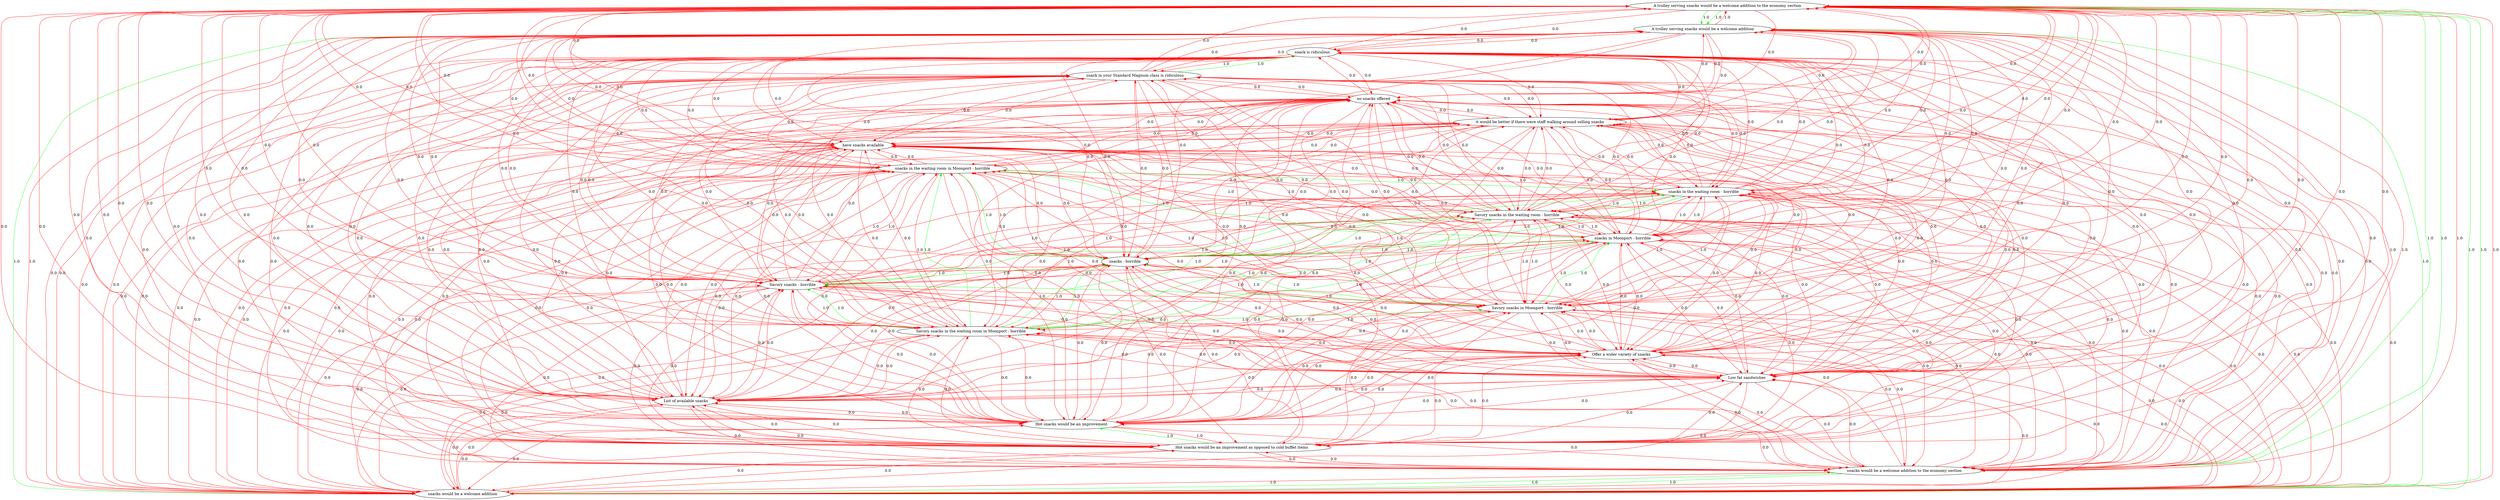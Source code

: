 digraph rawGraph {
"A trolley serving snacks would be a welcome addition to the economy section";"A trolley serving snacks would be a welcome addition";"snacks would be a welcome addition";"snacks would be a welcome addition to the economy section";"Hot snacks would be an improvement as opposed to cold buffet items";"Hot snacks would be an improvement";"List of available snacks";"Low fat sandwiches";"Offer a wider variety of snacks";"Savory snacks in the waiting room in Moonport - horrible";"Savory snacks in Moonport - horrible";"Savory snacks - horrible";"snacks - horrible";"snacks in Moonport - horrible";"Savory snacks in the waiting room - horrible";"snacks in the waiting room - horrible";"snacks in the waiting room in Moonport - horrible";"have snacks available";"it would be better if there were staff walking around selling snacks";"no snacks offered";"snack in your Standard Magnum class is ridiculous";"snack is ridiculous";"A trolley serving snacks would be a welcome addition to the economy section" -> "A trolley serving snacks would be a welcome addition" [label=1.0] [color=green]
"A trolley serving snacks would be a welcome addition" -> "snacks would be a welcome addition" [label=1.0] [color=green]
"A trolley serving snacks would be a welcome addition to the economy section" -> "snacks would be a welcome addition to the economy section" [label=1.0] [color=green]
"snacks would be a welcome addition to the economy section" -> "snacks would be a welcome addition" [label=1.0] [color=green]
"A trolley serving snacks would be a welcome addition to the economy section" -> "snacks would be a welcome addition" [label=1.0] [color=green]
"A trolley serving snacks would be a welcome addition to the economy section" -> "A trolley serving snacks would be a welcome addition" [label=1.0] [color=green]
"A trolley serving snacks would be a welcome addition" -> "snacks would be a welcome addition" [label=1.0] [color=green]
"A trolley serving snacks would be a welcome addition to the economy section" -> "snacks would be a welcome addition to the economy section" [label=1.0] [color=green]
"snacks would be a welcome addition to the economy section" -> "snacks would be a welcome addition" [label=1.0] [color=green]
"A trolley serving snacks would be a welcome addition to the economy section" -> "snacks would be a welcome addition" [label=1.0] [color=green]
"A trolley serving snacks would be a welcome addition" -> "A trolley serving snacks would be a welcome addition to the economy section" [label=1.0] [color=red]
"A trolley serving snacks would be a welcome addition" -> "snacks would be a welcome addition to the economy section" [label=1.0] [color=red]
"snacks would be a welcome addition" -> "A trolley serving snacks would be a welcome addition to the economy section" [label=1.0] [color=red]
"snacks would be a welcome addition" -> "A trolley serving snacks would be a welcome addition" [label=1.0] [color=red]
"snacks would be a welcome addition" -> "snacks would be a welcome addition to the economy section" [label=1.0] [color=red]
"snacks would be a welcome addition to the economy section" -> "A trolley serving snacks would be a welcome addition to the economy section" [label=1.0] [color=red]
"snacks would be a welcome addition to the economy section" -> "A trolley serving snacks would be a welcome addition" [label=1.0] [color=red]
"Hot snacks would be an improvement as opposed to cold buffet items" -> "Hot snacks would be an improvement" [label=1.0] [color=green]
"Hot snacks would be an improvement" -> "Hot snacks would be an improvement as opposed to cold buffet items" [label=1.0] [color=red]
"A trolley serving snacks would be a welcome addition to the economy section" -> "Hot snacks would be an improvement as opposed to cold buffet items" [label=0.0] [color=red]
"A trolley serving snacks would be a welcome addition to the economy section" -> "Hot snacks would be an improvement" [label=0.0] [color=red]
"A trolley serving snacks would be a welcome addition" -> "Hot snacks would be an improvement as opposed to cold buffet items" [label=0.0] [color=red]
"A trolley serving snacks would be a welcome addition" -> "Hot snacks would be an improvement" [label=0.0] [color=red]
"snacks would be a welcome addition" -> "Hot snacks would be an improvement as opposed to cold buffet items" [label=0.0] [color=red]
"snacks would be a welcome addition" -> "Hot snacks would be an improvement" [label=0.0] [color=red]
"snacks would be a welcome addition to the economy section" -> "Hot snacks would be an improvement as opposed to cold buffet items" [label=0.0] [color=red]
"snacks would be a welcome addition to the economy section" -> "Hot snacks would be an improvement" [label=0.0] [color=red]
"Hot snacks would be an improvement as opposed to cold buffet items" -> "A trolley serving snacks would be a welcome addition to the economy section" [label=0.0] [color=red]
"Hot snacks would be an improvement as opposed to cold buffet items" -> "A trolley serving snacks would be a welcome addition" [label=0.0] [color=red]
"Hot snacks would be an improvement as opposed to cold buffet items" -> "snacks would be a welcome addition" [label=0.0] [color=red]
"Hot snacks would be an improvement as opposed to cold buffet items" -> "snacks would be a welcome addition to the economy section" [label=0.0] [color=red]
"Hot snacks would be an improvement" -> "A trolley serving snacks would be a welcome addition to the economy section" [label=0.0] [color=red]
"Hot snacks would be an improvement" -> "A trolley serving snacks would be a welcome addition" [label=0.0] [color=red]
"Hot snacks would be an improvement" -> "snacks would be a welcome addition" [label=0.0] [color=red]
"Hot snacks would be an improvement" -> "snacks would be a welcome addition to the economy section" [label=0.0] [color=red]
"A trolley serving snacks would be a welcome addition to the economy section" -> "List of available snacks" [label=0.0] [color=red]
"A trolley serving snacks would be a welcome addition" -> "List of available snacks" [label=0.0] [color=red]
"snacks would be a welcome addition" -> "List of available snacks" [label=0.0] [color=red]
"snacks would be a welcome addition to the economy section" -> "List of available snacks" [label=0.0] [color=red]
"Hot snacks would be an improvement as opposed to cold buffet items" -> "List of available snacks" [label=0.0] [color=red]
"Hot snacks would be an improvement" -> "List of available snacks" [label=0.0] [color=red]
"List of available snacks" -> "A trolley serving snacks would be a welcome addition to the economy section" [label=0.0] [color=red]
"List of available snacks" -> "A trolley serving snacks would be a welcome addition" [label=0.0] [color=red]
"List of available snacks" -> "snacks would be a welcome addition" [label=0.0] [color=red]
"List of available snacks" -> "snacks would be a welcome addition to the economy section" [label=0.0] [color=red]
"List of available snacks" -> "Hot snacks would be an improvement as opposed to cold buffet items" [label=0.0] [color=red]
"List of available snacks" -> "Hot snacks would be an improvement" [label=0.0] [color=red]
"A trolley serving snacks would be a welcome addition to the economy section" -> "Low fat sandwiches" [label=0.0] [color=red]
"A trolley serving snacks would be a welcome addition" -> "Low fat sandwiches" [label=0.0] [color=red]
"snacks would be a welcome addition" -> "Low fat sandwiches" [label=0.0] [color=red]
"snacks would be a welcome addition to the economy section" -> "Low fat sandwiches" [label=0.0] [color=red]
"Hot snacks would be an improvement as opposed to cold buffet items" -> "Low fat sandwiches" [label=0.0] [color=red]
"Hot snacks would be an improvement" -> "Low fat sandwiches" [label=0.0] [color=red]
"List of available snacks" -> "Low fat sandwiches" [label=0.0] [color=red]
"Low fat sandwiches" -> "A trolley serving snacks would be a welcome addition to the economy section" [label=0.0] [color=red]
"Low fat sandwiches" -> "A trolley serving snacks would be a welcome addition" [label=0.0] [color=red]
"Low fat sandwiches" -> "snacks would be a welcome addition" [label=0.0] [color=red]
"Low fat sandwiches" -> "snacks would be a welcome addition to the economy section" [label=0.0] [color=red]
"Low fat sandwiches" -> "Hot snacks would be an improvement as opposed to cold buffet items" [label=0.0] [color=red]
"Low fat sandwiches" -> "Hot snacks would be an improvement" [label=0.0] [color=red]
"Low fat sandwiches" -> "List of available snacks" [label=0.0] [color=red]
"A trolley serving snacks would be a welcome addition to the economy section" -> "Offer a wider variety of snacks" [label=0.0] [color=red]
"A trolley serving snacks would be a welcome addition" -> "Offer a wider variety of snacks" [label=0.0] [color=red]
"snacks would be a welcome addition" -> "Offer a wider variety of snacks" [label=0.0] [color=red]
"snacks would be a welcome addition to the economy section" -> "Offer a wider variety of snacks" [label=0.0] [color=red]
"Hot snacks would be an improvement as opposed to cold buffet items" -> "Offer a wider variety of snacks" [label=0.0] [color=red]
"Hot snacks would be an improvement" -> "Offer a wider variety of snacks" [label=0.0] [color=red]
"List of available snacks" -> "Offer a wider variety of snacks" [label=0.0] [color=red]
"Low fat sandwiches" -> "Offer a wider variety of snacks" [label=0.0] [color=red]
"Offer a wider variety of snacks" -> "A trolley serving snacks would be a welcome addition to the economy section" [label=0.0] [color=red]
"Offer a wider variety of snacks" -> "A trolley serving snacks would be a welcome addition" [label=0.0] [color=red]
"Offer a wider variety of snacks" -> "snacks would be a welcome addition" [label=0.0] [color=red]
"Offer a wider variety of snacks" -> "snacks would be a welcome addition to the economy section" [label=0.0] [color=red]
"Offer a wider variety of snacks" -> "Hot snacks would be an improvement as opposed to cold buffet items" [label=0.0] [color=red]
"Offer a wider variety of snacks" -> "Hot snacks would be an improvement" [label=0.0] [color=red]
"Offer a wider variety of snacks" -> "List of available snacks" [label=0.0] [color=red]
"Offer a wider variety of snacks" -> "Low fat sandwiches" [label=0.0] [color=red]
"Savory snacks in the waiting room in Moonport - horrible" -> "Savory snacks in Moonport - horrible" [label=1.0] [color=green]
"Savory snacks in Moonport - horrible" -> "Savory snacks - horrible" [label=1.0] [color=green]
"Savory snacks - horrible" -> "snacks - horrible" [label=1.0] [color=green]
"Savory snacks in Moonport - horrible" -> "snacks in Moonport - horrible" [label=1.0] [color=green]
"snacks in Moonport - horrible" -> "snacks - horrible" [label=1.0] [color=green]
"Savory snacks in the waiting room in Moonport - horrible" -> "Savory snacks in the waiting room - horrible" [label=1.0] [color=green]
"Savory snacks in the waiting room - horrible" -> "Savory snacks - horrible" [label=1.0] [color=green]
"Savory snacks in the waiting room - horrible" -> "snacks in the waiting room - horrible" [label=1.0] [color=green]
"snacks in the waiting room - horrible" -> "snacks - horrible" [label=1.0] [color=green]
"Savory snacks in the waiting room in Moonport - horrible" -> "snacks in the waiting room in Moonport - horrible" [label=1.0] [color=green]
"snacks in the waiting room in Moonport - horrible" -> "snacks in Moonport - horrible" [label=1.0] [color=green]
"snacks in the waiting room in Moonport - horrible" -> "snacks in the waiting room - horrible" [label=1.0] [color=green]
"Savory snacks in the waiting room in Moonport - horrible" -> "snacks in Moonport - horrible" [label=1.0] [color=green]
"Savory snacks in the waiting room in Moonport - horrible" -> "snacks in the waiting room - horrible" [label=1.0] [color=green]
"Savory snacks in the waiting room in Moonport - horrible" -> "Savory snacks - horrible" [label=1.0] [color=green]
"Savory snacks in Moonport - horrible" -> "snacks - horrible" [label=1.0] [color=green]
"Savory snacks in the waiting room - horrible" -> "snacks - horrible" [label=1.0] [color=green]
"snacks in the waiting room in Moonport - horrible" -> "snacks - horrible" [label=1.0] [color=green]
"Savory snacks in the waiting room in Moonport - horrible" -> "snacks - horrible" [label=1.0] [color=green]
"Savory snacks in Moonport - horrible" -> "Savory snacks in the waiting room in Moonport - horrible" [label=1.0] [color=red]
"Savory snacks in Moonport - horrible" -> "Savory snacks in the waiting room - horrible" [label=1.0] [color=red]
"Savory snacks in Moonport - horrible" -> "snacks in the waiting room - horrible" [label=1.0] [color=red]
"Savory snacks in Moonport - horrible" -> "snacks in the waiting room in Moonport - horrible" [label=1.0] [color=red]
"Savory snacks - horrible" -> "Savory snacks in the waiting room in Moonport - horrible" [label=1.0] [color=red]
"Savory snacks - horrible" -> "Savory snacks in Moonport - horrible" [label=1.0] [color=red]
"Savory snacks - horrible" -> "snacks in Moonport - horrible" [label=1.0] [color=red]
"Savory snacks - horrible" -> "Savory snacks in the waiting room - horrible" [label=1.0] [color=red]
"Savory snacks - horrible" -> "snacks in the waiting room - horrible" [label=1.0] [color=red]
"Savory snacks - horrible" -> "snacks in the waiting room in Moonport - horrible" [label=1.0] [color=red]
"snacks - horrible" -> "Savory snacks in the waiting room in Moonport - horrible" [label=1.0] [color=red]
"snacks - horrible" -> "Savory snacks in Moonport - horrible" [label=1.0] [color=red]
"snacks - horrible" -> "Savory snacks - horrible" [label=1.0] [color=red]
"snacks - horrible" -> "snacks in Moonport - horrible" [label=1.0] [color=red]
"snacks - horrible" -> "Savory snacks in the waiting room - horrible" [label=1.0] [color=red]
"snacks - horrible" -> "snacks in the waiting room - horrible" [label=1.0] [color=red]
"snacks - horrible" -> "snacks in the waiting room in Moonport - horrible" [label=1.0] [color=red]
"snacks in Moonport - horrible" -> "Savory snacks in the waiting room in Moonport - horrible" [label=1.0] [color=red]
"snacks in Moonport - horrible" -> "Savory snacks in Moonport - horrible" [label=1.0] [color=red]
"snacks in Moonport - horrible" -> "Savory snacks - horrible" [label=1.0] [color=red]
"snacks in Moonport - horrible" -> "Savory snacks in the waiting room - horrible" [label=1.0] [color=red]
"snacks in Moonport - horrible" -> "snacks in the waiting room - horrible" [label=1.0] [color=red]
"snacks in Moonport - horrible" -> "snacks in the waiting room in Moonport - horrible" [label=1.0] [color=red]
"Savory snacks in the waiting room - horrible" -> "Savory snacks in the waiting room in Moonport - horrible" [label=1.0] [color=red]
"Savory snacks in the waiting room - horrible" -> "Savory snacks in Moonport - horrible" [label=1.0] [color=red]
"Savory snacks in the waiting room - horrible" -> "snacks in Moonport - horrible" [label=1.0] [color=red]
"Savory snacks in the waiting room - horrible" -> "snacks in the waiting room in Moonport - horrible" [label=1.0] [color=red]
"snacks in the waiting room - horrible" -> "Savory snacks in the waiting room in Moonport - horrible" [label=1.0] [color=red]
"snacks in the waiting room - horrible" -> "Savory snacks in Moonport - horrible" [label=1.0] [color=red]
"snacks in the waiting room - horrible" -> "Savory snacks - horrible" [label=1.0] [color=red]
"snacks in the waiting room - horrible" -> "snacks in Moonport - horrible" [label=1.0] [color=red]
"snacks in the waiting room - horrible" -> "Savory snacks in the waiting room - horrible" [label=1.0] [color=red]
"snacks in the waiting room - horrible" -> "snacks in the waiting room in Moonport - horrible" [label=1.0] [color=red]
"snacks in the waiting room in Moonport - horrible" -> "Savory snacks in the waiting room in Moonport - horrible" [label=1.0] [color=red]
"snacks in the waiting room in Moonport - horrible" -> "Savory snacks in Moonport - horrible" [label=1.0] [color=red]
"snacks in the waiting room in Moonport - horrible" -> "Savory snacks - horrible" [label=1.0] [color=red]
"snacks in the waiting room in Moonport - horrible" -> "Savory snacks in the waiting room - horrible" [label=1.0] [color=red]
"A trolley serving snacks would be a welcome addition to the economy section" -> "Savory snacks in the waiting room in Moonport - horrible" [label=0.0] [color=red]
"A trolley serving snacks would be a welcome addition to the economy section" -> "Savory snacks in Moonport - horrible" [label=0.0] [color=red]
"A trolley serving snacks would be a welcome addition to the economy section" -> "Savory snacks - horrible" [label=0.0] [color=red]
"A trolley serving snacks would be a welcome addition to the economy section" -> "snacks - horrible" [label=0.0] [color=red]
"A trolley serving snacks would be a welcome addition to the economy section" -> "snacks in Moonport - horrible" [label=0.0] [color=red]
"A trolley serving snacks would be a welcome addition to the economy section" -> "Savory snacks in the waiting room - horrible" [label=0.0] [color=red]
"A trolley serving snacks would be a welcome addition to the economy section" -> "snacks in the waiting room - horrible" [label=0.0] [color=red]
"A trolley serving snacks would be a welcome addition to the economy section" -> "snacks in the waiting room in Moonport - horrible" [label=0.0] [color=red]
"A trolley serving snacks would be a welcome addition" -> "Savory snacks in the waiting room in Moonport - horrible" [label=0.0] [color=red]
"A trolley serving snacks would be a welcome addition" -> "Savory snacks in Moonport - horrible" [label=0.0] [color=red]
"A trolley serving snacks would be a welcome addition" -> "Savory snacks - horrible" [label=0.0] [color=red]
"A trolley serving snacks would be a welcome addition" -> "snacks - horrible" [label=0.0] [color=red]
"A trolley serving snacks would be a welcome addition" -> "snacks in Moonport - horrible" [label=0.0] [color=red]
"A trolley serving snacks would be a welcome addition" -> "Savory snacks in the waiting room - horrible" [label=0.0] [color=red]
"A trolley serving snacks would be a welcome addition" -> "snacks in the waiting room - horrible" [label=0.0] [color=red]
"A trolley serving snacks would be a welcome addition" -> "snacks in the waiting room in Moonport - horrible" [label=0.0] [color=red]
"snacks would be a welcome addition" -> "Savory snacks in the waiting room in Moonport - horrible" [label=0.0] [color=red]
"snacks would be a welcome addition" -> "Savory snacks in Moonport - horrible" [label=0.0] [color=red]
"snacks would be a welcome addition" -> "Savory snacks - horrible" [label=0.0] [color=red]
"snacks would be a welcome addition" -> "snacks - horrible" [label=0.0] [color=red]
"snacks would be a welcome addition" -> "snacks in Moonport - horrible" [label=0.0] [color=red]
"snacks would be a welcome addition" -> "Savory snacks in the waiting room - horrible" [label=0.0] [color=red]
"snacks would be a welcome addition" -> "snacks in the waiting room - horrible" [label=0.0] [color=red]
"snacks would be a welcome addition" -> "snacks in the waiting room in Moonport - horrible" [label=0.0] [color=red]
"snacks would be a welcome addition to the economy section" -> "Savory snacks in the waiting room in Moonport - horrible" [label=0.0] [color=red]
"snacks would be a welcome addition to the economy section" -> "Savory snacks in Moonport - horrible" [label=0.0] [color=red]
"snacks would be a welcome addition to the economy section" -> "Savory snacks - horrible" [label=0.0] [color=red]
"snacks would be a welcome addition to the economy section" -> "snacks - horrible" [label=0.0] [color=red]
"snacks would be a welcome addition to the economy section" -> "snacks in Moonport - horrible" [label=0.0] [color=red]
"snacks would be a welcome addition to the economy section" -> "Savory snacks in the waiting room - horrible" [label=0.0] [color=red]
"snacks would be a welcome addition to the economy section" -> "snacks in the waiting room - horrible" [label=0.0] [color=red]
"snacks would be a welcome addition to the economy section" -> "snacks in the waiting room in Moonport - horrible" [label=0.0] [color=red]
"Hot snacks would be an improvement as opposed to cold buffet items" -> "Savory snacks in the waiting room in Moonport - horrible" [label=0.0] [color=red]
"Hot snacks would be an improvement as opposed to cold buffet items" -> "Savory snacks in Moonport - horrible" [label=0.0] [color=red]
"Hot snacks would be an improvement as opposed to cold buffet items" -> "Savory snacks - horrible" [label=0.0] [color=red]
"Hot snacks would be an improvement as opposed to cold buffet items" -> "snacks - horrible" [label=0.0] [color=red]
"Hot snacks would be an improvement as opposed to cold buffet items" -> "snacks in Moonport - horrible" [label=0.0] [color=red]
"Hot snacks would be an improvement as opposed to cold buffet items" -> "Savory snacks in the waiting room - horrible" [label=0.0] [color=red]
"Hot snacks would be an improvement as opposed to cold buffet items" -> "snacks in the waiting room - horrible" [label=0.0] [color=red]
"Hot snacks would be an improvement as opposed to cold buffet items" -> "snacks in the waiting room in Moonport - horrible" [label=0.0] [color=red]
"Hot snacks would be an improvement" -> "Savory snacks in the waiting room in Moonport - horrible" [label=0.0] [color=red]
"Hot snacks would be an improvement" -> "Savory snacks in Moonport - horrible" [label=0.0] [color=red]
"Hot snacks would be an improvement" -> "Savory snacks - horrible" [label=0.0] [color=red]
"Hot snacks would be an improvement" -> "snacks - horrible" [label=0.0] [color=red]
"Hot snacks would be an improvement" -> "snacks in Moonport - horrible" [label=0.0] [color=red]
"Hot snacks would be an improvement" -> "Savory snacks in the waiting room - horrible" [label=0.0] [color=red]
"Hot snacks would be an improvement" -> "snacks in the waiting room - horrible" [label=0.0] [color=red]
"Hot snacks would be an improvement" -> "snacks in the waiting room in Moonport - horrible" [label=0.0] [color=red]
"List of available snacks" -> "Savory snacks in the waiting room in Moonport - horrible" [label=0.0] [color=red]
"List of available snacks" -> "Savory snacks in Moonport - horrible" [label=0.0] [color=red]
"List of available snacks" -> "Savory snacks - horrible" [label=0.0] [color=red]
"List of available snacks" -> "snacks - horrible" [label=0.0] [color=red]
"List of available snacks" -> "snacks in Moonport - horrible" [label=0.0] [color=red]
"List of available snacks" -> "Savory snacks in the waiting room - horrible" [label=0.0] [color=red]
"List of available snacks" -> "snacks in the waiting room - horrible" [label=0.0] [color=red]
"List of available snacks" -> "snacks in the waiting room in Moonport - horrible" [label=0.0] [color=red]
"Low fat sandwiches" -> "Savory snacks in the waiting room in Moonport - horrible" [label=0.0] [color=red]
"Low fat sandwiches" -> "Savory snacks in Moonport - horrible" [label=0.0] [color=red]
"Low fat sandwiches" -> "Savory snacks - horrible" [label=0.0] [color=red]
"Low fat sandwiches" -> "snacks - horrible" [label=0.0] [color=red]
"Low fat sandwiches" -> "snacks in Moonport - horrible" [label=0.0] [color=red]
"Low fat sandwiches" -> "Savory snacks in the waiting room - horrible" [label=0.0] [color=red]
"Low fat sandwiches" -> "snacks in the waiting room - horrible" [label=0.0] [color=red]
"Low fat sandwiches" -> "snacks in the waiting room in Moonport - horrible" [label=0.0] [color=red]
"Offer a wider variety of snacks" -> "Savory snacks in the waiting room in Moonport - horrible" [label=0.0] [color=red]
"Offer a wider variety of snacks" -> "Savory snacks in Moonport - horrible" [label=0.0] [color=red]
"Offer a wider variety of snacks" -> "Savory snacks - horrible" [label=0.0] [color=red]
"Offer a wider variety of snacks" -> "snacks - horrible" [label=0.0] [color=red]
"Offer a wider variety of snacks" -> "snacks in Moonport - horrible" [label=0.0] [color=red]
"Offer a wider variety of snacks" -> "Savory snacks in the waiting room - horrible" [label=0.0] [color=red]
"Offer a wider variety of snacks" -> "snacks in the waiting room - horrible" [label=0.0] [color=red]
"Offer a wider variety of snacks" -> "snacks in the waiting room in Moonport - horrible" [label=0.0] [color=red]
"Savory snacks in the waiting room in Moonport - horrible" -> "A trolley serving snacks would be a welcome addition to the economy section" [label=0.0] [color=red]
"Savory snacks in the waiting room in Moonport - horrible" -> "A trolley serving snacks would be a welcome addition" [label=0.0] [color=red]
"Savory snacks in the waiting room in Moonport - horrible" -> "snacks would be a welcome addition" [label=0.0] [color=red]
"Savory snacks in the waiting room in Moonport - horrible" -> "snacks would be a welcome addition to the economy section" [label=0.0] [color=red]
"Savory snacks in the waiting room in Moonport - horrible" -> "Hot snacks would be an improvement as opposed to cold buffet items" [label=0.0] [color=red]
"Savory snacks in the waiting room in Moonport - horrible" -> "Hot snacks would be an improvement" [label=0.0] [color=red]
"Savory snacks in the waiting room in Moonport - horrible" -> "List of available snacks" [label=0.0] [color=red]
"Savory snacks in the waiting room in Moonport - horrible" -> "Low fat sandwiches" [label=0.0] [color=red]
"Savory snacks in the waiting room in Moonport - horrible" -> "Offer a wider variety of snacks" [label=0.0] [color=red]
"Savory snacks in Moonport - horrible" -> "A trolley serving snacks would be a welcome addition to the economy section" [label=0.0] [color=red]
"Savory snacks in Moonport - horrible" -> "A trolley serving snacks would be a welcome addition" [label=0.0] [color=red]
"Savory snacks in Moonport - horrible" -> "snacks would be a welcome addition" [label=0.0] [color=red]
"Savory snacks in Moonport - horrible" -> "snacks would be a welcome addition to the economy section" [label=0.0] [color=red]
"Savory snacks in Moonport - horrible" -> "Hot snacks would be an improvement as opposed to cold buffet items" [label=0.0] [color=red]
"Savory snacks in Moonport - horrible" -> "Hot snacks would be an improvement" [label=0.0] [color=red]
"Savory snacks in Moonport - horrible" -> "List of available snacks" [label=0.0] [color=red]
"Savory snacks in Moonport - horrible" -> "Low fat sandwiches" [label=0.0] [color=red]
"Savory snacks in Moonport - horrible" -> "Offer a wider variety of snacks" [label=0.0] [color=red]
"Savory snacks - horrible" -> "A trolley serving snacks would be a welcome addition to the economy section" [label=0.0] [color=red]
"Savory snacks - horrible" -> "A trolley serving snacks would be a welcome addition" [label=0.0] [color=red]
"Savory snacks - horrible" -> "snacks would be a welcome addition" [label=0.0] [color=red]
"Savory snacks - horrible" -> "snacks would be a welcome addition to the economy section" [label=0.0] [color=red]
"Savory snacks - horrible" -> "Hot snacks would be an improvement as opposed to cold buffet items" [label=0.0] [color=red]
"Savory snacks - horrible" -> "Hot snacks would be an improvement" [label=0.0] [color=red]
"Savory snacks - horrible" -> "List of available snacks" [label=0.0] [color=red]
"Savory snacks - horrible" -> "Low fat sandwiches" [label=0.0] [color=red]
"Savory snacks - horrible" -> "Offer a wider variety of snacks" [label=0.0] [color=red]
"snacks - horrible" -> "A trolley serving snacks would be a welcome addition to the economy section" [label=0.0] [color=red]
"snacks - horrible" -> "A trolley serving snacks would be a welcome addition" [label=0.0] [color=red]
"snacks - horrible" -> "snacks would be a welcome addition" [label=0.0] [color=red]
"snacks - horrible" -> "snacks would be a welcome addition to the economy section" [label=0.0] [color=red]
"snacks - horrible" -> "Hot snacks would be an improvement as opposed to cold buffet items" [label=0.0] [color=red]
"snacks - horrible" -> "Hot snacks would be an improvement" [label=0.0] [color=red]
"snacks - horrible" -> "List of available snacks" [label=0.0] [color=red]
"snacks - horrible" -> "Low fat sandwiches" [label=0.0] [color=red]
"snacks - horrible" -> "Offer a wider variety of snacks" [label=0.0] [color=red]
"snacks in Moonport - horrible" -> "A trolley serving snacks would be a welcome addition to the economy section" [label=0.0] [color=red]
"snacks in Moonport - horrible" -> "A trolley serving snacks would be a welcome addition" [label=0.0] [color=red]
"snacks in Moonport - horrible" -> "snacks would be a welcome addition" [label=0.0] [color=red]
"snacks in Moonport - horrible" -> "snacks would be a welcome addition to the economy section" [label=0.0] [color=red]
"snacks in Moonport - horrible" -> "Hot snacks would be an improvement as opposed to cold buffet items" [label=0.0] [color=red]
"snacks in Moonport - horrible" -> "Hot snacks would be an improvement" [label=0.0] [color=red]
"snacks in Moonport - horrible" -> "List of available snacks" [label=0.0] [color=red]
"snacks in Moonport - horrible" -> "Low fat sandwiches" [label=0.0] [color=red]
"snacks in Moonport - horrible" -> "Offer a wider variety of snacks" [label=0.0] [color=red]
"Savory snacks in the waiting room - horrible" -> "A trolley serving snacks would be a welcome addition to the economy section" [label=0.0] [color=red]
"Savory snacks in the waiting room - horrible" -> "A trolley serving snacks would be a welcome addition" [label=0.0] [color=red]
"Savory snacks in the waiting room - horrible" -> "snacks would be a welcome addition" [label=0.0] [color=red]
"Savory snacks in the waiting room - horrible" -> "snacks would be a welcome addition to the economy section" [label=0.0] [color=red]
"Savory snacks in the waiting room - horrible" -> "Hot snacks would be an improvement as opposed to cold buffet items" [label=0.0] [color=red]
"Savory snacks in the waiting room - horrible" -> "Hot snacks would be an improvement" [label=0.0] [color=red]
"Savory snacks in the waiting room - horrible" -> "List of available snacks" [label=0.0] [color=red]
"Savory snacks in the waiting room - horrible" -> "Low fat sandwiches" [label=0.0] [color=red]
"Savory snacks in the waiting room - horrible" -> "Offer a wider variety of snacks" [label=0.0] [color=red]
"snacks in the waiting room - horrible" -> "A trolley serving snacks would be a welcome addition to the economy section" [label=0.0] [color=red]
"snacks in the waiting room - horrible" -> "A trolley serving snacks would be a welcome addition" [label=0.0] [color=red]
"snacks in the waiting room - horrible" -> "snacks would be a welcome addition" [label=0.0] [color=red]
"snacks in the waiting room - horrible" -> "snacks would be a welcome addition to the economy section" [label=0.0] [color=red]
"snacks in the waiting room - horrible" -> "Hot snacks would be an improvement as opposed to cold buffet items" [label=0.0] [color=red]
"snacks in the waiting room - horrible" -> "Hot snacks would be an improvement" [label=0.0] [color=red]
"snacks in the waiting room - horrible" -> "List of available snacks" [label=0.0] [color=red]
"snacks in the waiting room - horrible" -> "Low fat sandwiches" [label=0.0] [color=red]
"snacks in the waiting room - horrible" -> "Offer a wider variety of snacks" [label=0.0] [color=red]
"snacks in the waiting room in Moonport - horrible" -> "A trolley serving snacks would be a welcome addition to the economy section" [label=0.0] [color=red]
"snacks in the waiting room in Moonport - horrible" -> "A trolley serving snacks would be a welcome addition" [label=0.0] [color=red]
"snacks in the waiting room in Moonport - horrible" -> "snacks would be a welcome addition" [label=0.0] [color=red]
"snacks in the waiting room in Moonport - horrible" -> "snacks would be a welcome addition to the economy section" [label=0.0] [color=red]
"snacks in the waiting room in Moonport - horrible" -> "Hot snacks would be an improvement as opposed to cold buffet items" [label=0.0] [color=red]
"snacks in the waiting room in Moonport - horrible" -> "Hot snacks would be an improvement" [label=0.0] [color=red]
"snacks in the waiting room in Moonport - horrible" -> "List of available snacks" [label=0.0] [color=red]
"snacks in the waiting room in Moonport - horrible" -> "Low fat sandwiches" [label=0.0] [color=red]
"snacks in the waiting room in Moonport - horrible" -> "Offer a wider variety of snacks" [label=0.0] [color=red]
"A trolley serving snacks would be a welcome addition to the economy section" -> "have snacks available" [label=0.0] [color=red]
"A trolley serving snacks would be a welcome addition" -> "have snacks available" [label=0.0] [color=red]
"snacks would be a welcome addition" -> "have snacks available" [label=0.0] [color=red]
"snacks would be a welcome addition to the economy section" -> "have snacks available" [label=0.0] [color=red]
"Hot snacks would be an improvement as opposed to cold buffet items" -> "have snacks available" [label=0.0] [color=red]
"Hot snacks would be an improvement" -> "have snacks available" [label=0.0] [color=red]
"List of available snacks" -> "have snacks available" [label=0.0] [color=red]
"Low fat sandwiches" -> "have snacks available" [label=0.0] [color=red]
"Offer a wider variety of snacks" -> "have snacks available" [label=0.0] [color=red]
"Savory snacks in the waiting room in Moonport - horrible" -> "have snacks available" [label=0.0] [color=red]
"Savory snacks in Moonport - horrible" -> "have snacks available" [label=0.0] [color=red]
"Savory snacks - horrible" -> "have snacks available" [label=0.0] [color=red]
"snacks - horrible" -> "have snacks available" [label=0.0] [color=red]
"snacks in Moonport - horrible" -> "have snacks available" [label=0.0] [color=red]
"Savory snacks in the waiting room - horrible" -> "have snacks available" [label=0.0] [color=red]
"snacks in the waiting room - horrible" -> "have snacks available" [label=0.0] [color=red]
"snacks in the waiting room in Moonport - horrible" -> "have snacks available" [label=0.0] [color=red]
"have snacks available" -> "A trolley serving snacks would be a welcome addition to the economy section" [label=0.0] [color=red]
"have snacks available" -> "A trolley serving snacks would be a welcome addition" [label=0.0] [color=red]
"have snacks available" -> "snacks would be a welcome addition" [label=0.0] [color=red]
"have snacks available" -> "snacks would be a welcome addition to the economy section" [label=0.0] [color=red]
"have snacks available" -> "Hot snacks would be an improvement as opposed to cold buffet items" [label=0.0] [color=red]
"have snacks available" -> "Hot snacks would be an improvement" [label=0.0] [color=red]
"have snacks available" -> "List of available snacks" [label=0.0] [color=red]
"have snacks available" -> "Low fat sandwiches" [label=0.0] [color=red]
"have snacks available" -> "Offer a wider variety of snacks" [label=0.0] [color=red]
"have snacks available" -> "Savory snacks in the waiting room in Moonport - horrible" [label=0.0] [color=red]
"have snacks available" -> "Savory snacks in Moonport - horrible" [label=0.0] [color=red]
"have snacks available" -> "Savory snacks - horrible" [label=0.0] [color=red]
"have snacks available" -> "snacks - horrible" [label=0.0] [color=red]
"have snacks available" -> "snacks in Moonport - horrible" [label=0.0] [color=red]
"have snacks available" -> "Savory snacks in the waiting room - horrible" [label=0.0] [color=red]
"have snacks available" -> "snacks in the waiting room - horrible" [label=0.0] [color=red]
"have snacks available" -> "snacks in the waiting room in Moonport - horrible" [label=0.0] [color=red]
"A trolley serving snacks would be a welcome addition to the economy section" -> "it would be better if there were staff walking around selling snacks" [label=0.0] [color=red]
"A trolley serving snacks would be a welcome addition" -> "it would be better if there were staff walking around selling snacks" [label=0.0] [color=red]
"snacks would be a welcome addition" -> "it would be better if there were staff walking around selling snacks" [label=0.0] [color=red]
"snacks would be a welcome addition to the economy section" -> "it would be better if there were staff walking around selling snacks" [label=0.0] [color=red]
"Hot snacks would be an improvement as opposed to cold buffet items" -> "it would be better if there were staff walking around selling snacks" [label=0.0] [color=red]
"Hot snacks would be an improvement" -> "it would be better if there were staff walking around selling snacks" [label=0.0] [color=red]
"List of available snacks" -> "it would be better if there were staff walking around selling snacks" [label=0.0] [color=red]
"Low fat sandwiches" -> "it would be better if there were staff walking around selling snacks" [label=0.0] [color=red]
"Offer a wider variety of snacks" -> "it would be better if there were staff walking around selling snacks" [label=0.0] [color=red]
"Savory snacks in the waiting room in Moonport - horrible" -> "it would be better if there were staff walking around selling snacks" [label=0.0] [color=red]
"Savory snacks in Moonport - horrible" -> "it would be better if there were staff walking around selling snacks" [label=0.0] [color=red]
"Savory snacks - horrible" -> "it would be better if there were staff walking around selling snacks" [label=0.0] [color=red]
"snacks - horrible" -> "it would be better if there were staff walking around selling snacks" [label=0.0] [color=red]
"snacks in Moonport - horrible" -> "it would be better if there were staff walking around selling snacks" [label=0.0] [color=red]
"Savory snacks in the waiting room - horrible" -> "it would be better if there were staff walking around selling snacks" [label=0.0] [color=red]
"snacks in the waiting room - horrible" -> "it would be better if there were staff walking around selling snacks" [label=0.0] [color=red]
"snacks in the waiting room in Moonport - horrible" -> "it would be better if there were staff walking around selling snacks" [label=0.0] [color=red]
"have snacks available" -> "it would be better if there were staff walking around selling snacks" [label=0.0] [color=red]
"it would be better if there were staff walking around selling snacks" -> "A trolley serving snacks would be a welcome addition to the economy section" [label=0.0] [color=red]
"it would be better if there were staff walking around selling snacks" -> "A trolley serving snacks would be a welcome addition" [label=0.0] [color=red]
"it would be better if there were staff walking around selling snacks" -> "snacks would be a welcome addition" [label=0.0] [color=red]
"it would be better if there were staff walking around selling snacks" -> "snacks would be a welcome addition to the economy section" [label=0.0] [color=red]
"it would be better if there were staff walking around selling snacks" -> "Hot snacks would be an improvement as opposed to cold buffet items" [label=0.0] [color=red]
"it would be better if there were staff walking around selling snacks" -> "Hot snacks would be an improvement" [label=0.0] [color=red]
"it would be better if there were staff walking around selling snacks" -> "List of available snacks" [label=0.0] [color=red]
"it would be better if there were staff walking around selling snacks" -> "Low fat sandwiches" [label=0.0] [color=red]
"it would be better if there were staff walking around selling snacks" -> "Offer a wider variety of snacks" [label=0.0] [color=red]
"it would be better if there were staff walking around selling snacks" -> "Savory snacks in the waiting room in Moonport - horrible" [label=0.0] [color=red]
"it would be better if there were staff walking around selling snacks" -> "Savory snacks in Moonport - horrible" [label=0.0] [color=red]
"it would be better if there were staff walking around selling snacks" -> "Savory snacks - horrible" [label=0.0] [color=red]
"it would be better if there were staff walking around selling snacks" -> "snacks - horrible" [label=0.0] [color=red]
"it would be better if there were staff walking around selling snacks" -> "snacks in Moonport - horrible" [label=0.0] [color=red]
"it would be better if there were staff walking around selling snacks" -> "Savory snacks in the waiting room - horrible" [label=0.0] [color=red]
"it would be better if there were staff walking around selling snacks" -> "snacks in the waiting room - horrible" [label=0.0] [color=red]
"it would be better if there were staff walking around selling snacks" -> "snacks in the waiting room in Moonport - horrible" [label=0.0] [color=red]
"it would be better if there were staff walking around selling snacks" -> "have snacks available" [label=0.0] [color=red]
"A trolley serving snacks would be a welcome addition to the economy section" -> "no snacks offered" [label=0.0] [color=red]
"A trolley serving snacks would be a welcome addition" -> "no snacks offered" [label=0.0] [color=red]
"snacks would be a welcome addition" -> "no snacks offered" [label=0.0] [color=red]
"snacks would be a welcome addition to the economy section" -> "no snacks offered" [label=0.0] [color=red]
"Hot snacks would be an improvement as opposed to cold buffet items" -> "no snacks offered" [label=0.0] [color=red]
"Hot snacks would be an improvement" -> "no snacks offered" [label=0.0] [color=red]
"List of available snacks" -> "no snacks offered" [label=0.0] [color=red]
"Low fat sandwiches" -> "no snacks offered" [label=0.0] [color=red]
"Offer a wider variety of snacks" -> "no snacks offered" [label=0.0] [color=red]
"Savory snacks in the waiting room in Moonport - horrible" -> "no snacks offered" [label=0.0] [color=red]
"Savory snacks in Moonport - horrible" -> "no snacks offered" [label=0.0] [color=red]
"Savory snacks - horrible" -> "no snacks offered" [label=0.0] [color=red]
"snacks - horrible" -> "no snacks offered" [label=0.0] [color=red]
"snacks in Moonport - horrible" -> "no snacks offered" [label=0.0] [color=red]
"Savory snacks in the waiting room - horrible" -> "no snacks offered" [label=0.0] [color=red]
"snacks in the waiting room - horrible" -> "no snacks offered" [label=0.0] [color=red]
"snacks in the waiting room in Moonport - horrible" -> "no snacks offered" [label=0.0] [color=red]
"have snacks available" -> "no snacks offered" [label=0.0] [color=red]
"it would be better if there were staff walking around selling snacks" -> "no snacks offered" [label=0.0] [color=red]
"no snacks offered" -> "A trolley serving snacks would be a welcome addition to the economy section" [label=0.0] [color=red]
"no snacks offered" -> "A trolley serving snacks would be a welcome addition" [label=0.0] [color=red]
"no snacks offered" -> "snacks would be a welcome addition" [label=0.0] [color=red]
"no snacks offered" -> "snacks would be a welcome addition to the economy section" [label=0.0] [color=red]
"no snacks offered" -> "Hot snacks would be an improvement as opposed to cold buffet items" [label=0.0] [color=red]
"no snacks offered" -> "Hot snacks would be an improvement" [label=0.0] [color=red]
"no snacks offered" -> "List of available snacks" [label=0.0] [color=red]
"no snacks offered" -> "Low fat sandwiches" [label=0.0] [color=red]
"no snacks offered" -> "Offer a wider variety of snacks" [label=0.0] [color=red]
"no snacks offered" -> "Savory snacks in the waiting room in Moonport - horrible" [label=0.0] [color=red]
"no snacks offered" -> "Savory snacks in Moonport - horrible" [label=0.0] [color=red]
"no snacks offered" -> "Savory snacks - horrible" [label=0.0] [color=red]
"no snacks offered" -> "snacks - horrible" [label=0.0] [color=red]
"no snacks offered" -> "snacks in Moonport - horrible" [label=0.0] [color=red]
"no snacks offered" -> "Savory snacks in the waiting room - horrible" [label=0.0] [color=red]
"no snacks offered" -> "snacks in the waiting room - horrible" [label=0.0] [color=red]
"no snacks offered" -> "snacks in the waiting room in Moonport - horrible" [label=0.0] [color=red]
"no snacks offered" -> "have snacks available" [label=0.0] [color=red]
"no snacks offered" -> "it would be better if there were staff walking around selling snacks" [label=0.0] [color=red]
"snack in your Standard Magnum class is ridiculous" -> "snack is ridiculous" [label=1.0] [color=green]
"snack is ridiculous" -> "snack in your Standard Magnum class is ridiculous" [label=1.0] [color=red]
"A trolley serving snacks would be a welcome addition to the economy section" -> "snack in your Standard Magnum class is ridiculous" [label=0.0] [color=red]
"A trolley serving snacks would be a welcome addition to the economy section" -> "snack is ridiculous" [label=0.0] [color=red]
"A trolley serving snacks would be a welcome addition" -> "snack in your Standard Magnum class is ridiculous" [label=0.0] [color=red]
"A trolley serving snacks would be a welcome addition" -> "snack is ridiculous" [label=0.0] [color=red]
"snacks would be a welcome addition" -> "snack in your Standard Magnum class is ridiculous" [label=0.0] [color=red]
"snacks would be a welcome addition" -> "snack is ridiculous" [label=0.0] [color=red]
"snacks would be a welcome addition to the economy section" -> "snack in your Standard Magnum class is ridiculous" [label=0.0] [color=red]
"snacks would be a welcome addition to the economy section" -> "snack is ridiculous" [label=0.0] [color=red]
"Hot snacks would be an improvement as opposed to cold buffet items" -> "snack in your Standard Magnum class is ridiculous" [label=0.0] [color=red]
"Hot snacks would be an improvement as opposed to cold buffet items" -> "snack is ridiculous" [label=0.0] [color=red]
"Hot snacks would be an improvement" -> "snack in your Standard Magnum class is ridiculous" [label=0.0] [color=red]
"Hot snacks would be an improvement" -> "snack is ridiculous" [label=0.0] [color=red]
"List of available snacks" -> "snack in your Standard Magnum class is ridiculous" [label=0.0] [color=red]
"List of available snacks" -> "snack is ridiculous" [label=0.0] [color=red]
"Low fat sandwiches" -> "snack in your Standard Magnum class is ridiculous" [label=0.0] [color=red]
"Low fat sandwiches" -> "snack is ridiculous" [label=0.0] [color=red]
"Offer a wider variety of snacks" -> "snack in your Standard Magnum class is ridiculous" [label=0.0] [color=red]
"Offer a wider variety of snacks" -> "snack is ridiculous" [label=0.0] [color=red]
"Savory snacks in the waiting room in Moonport - horrible" -> "snack in your Standard Magnum class is ridiculous" [label=0.0] [color=red]
"Savory snacks in the waiting room in Moonport - horrible" -> "snack is ridiculous" [label=0.0] [color=red]
"Savory snacks in Moonport - horrible" -> "snack in your Standard Magnum class is ridiculous" [label=0.0] [color=red]
"Savory snacks in Moonport - horrible" -> "snack is ridiculous" [label=0.0] [color=red]
"Savory snacks - horrible" -> "snack in your Standard Magnum class is ridiculous" [label=0.0] [color=red]
"Savory snacks - horrible" -> "snack is ridiculous" [label=0.0] [color=red]
"snacks - horrible" -> "snack in your Standard Magnum class is ridiculous" [label=0.0] [color=red]
"snacks - horrible" -> "snack is ridiculous" [label=0.0] [color=red]
"snacks in Moonport - horrible" -> "snack in your Standard Magnum class is ridiculous" [label=0.0] [color=red]
"snacks in Moonport - horrible" -> "snack is ridiculous" [label=0.0] [color=red]
"Savory snacks in the waiting room - horrible" -> "snack in your Standard Magnum class is ridiculous" [label=0.0] [color=red]
"Savory snacks in the waiting room - horrible" -> "snack is ridiculous" [label=0.0] [color=red]
"snacks in the waiting room - horrible" -> "snack in your Standard Magnum class is ridiculous" [label=0.0] [color=red]
"snacks in the waiting room - horrible" -> "snack is ridiculous" [label=0.0] [color=red]
"snacks in the waiting room in Moonport - horrible" -> "snack in your Standard Magnum class is ridiculous" [label=0.0] [color=red]
"snacks in the waiting room in Moonport - horrible" -> "snack is ridiculous" [label=0.0] [color=red]
"have snacks available" -> "snack in your Standard Magnum class is ridiculous" [label=0.0] [color=red]
"have snacks available" -> "snack is ridiculous" [label=0.0] [color=red]
"it would be better if there were staff walking around selling snacks" -> "snack in your Standard Magnum class is ridiculous" [label=0.0] [color=red]
"it would be better if there were staff walking around selling snacks" -> "snack is ridiculous" [label=0.0] [color=red]
"no snacks offered" -> "snack in your Standard Magnum class is ridiculous" [label=0.0] [color=red]
"no snacks offered" -> "snack is ridiculous" [label=0.0] [color=red]
"snack in your Standard Magnum class is ridiculous" -> "A trolley serving snacks would be a welcome addition to the economy section" [label=0.0] [color=red]
"snack in your Standard Magnum class is ridiculous" -> "A trolley serving snacks would be a welcome addition" [label=0.0] [color=red]
"snack in your Standard Magnum class is ridiculous" -> "snacks would be a welcome addition" [label=0.0] [color=red]
"snack in your Standard Magnum class is ridiculous" -> "snacks would be a welcome addition to the economy section" [label=0.0] [color=red]
"snack in your Standard Magnum class is ridiculous" -> "Hot snacks would be an improvement as opposed to cold buffet items" [label=0.0] [color=red]
"snack in your Standard Magnum class is ridiculous" -> "Hot snacks would be an improvement" [label=0.0] [color=red]
"snack in your Standard Magnum class is ridiculous" -> "List of available snacks" [label=0.0] [color=red]
"snack in your Standard Magnum class is ridiculous" -> "Low fat sandwiches" [label=0.0] [color=red]
"snack in your Standard Magnum class is ridiculous" -> "Offer a wider variety of snacks" [label=0.0] [color=red]
"snack in your Standard Magnum class is ridiculous" -> "Savory snacks in the waiting room in Moonport - horrible" [label=0.0] [color=red]
"snack in your Standard Magnum class is ridiculous" -> "Savory snacks in Moonport - horrible" [label=0.0] [color=red]
"snack in your Standard Magnum class is ridiculous" -> "Savory snacks - horrible" [label=0.0] [color=red]
"snack in your Standard Magnum class is ridiculous" -> "snacks - horrible" [label=0.0] [color=red]
"snack in your Standard Magnum class is ridiculous" -> "snacks in Moonport - horrible" [label=0.0] [color=red]
"snack in your Standard Magnum class is ridiculous" -> "Savory snacks in the waiting room - horrible" [label=0.0] [color=red]
"snack in your Standard Magnum class is ridiculous" -> "snacks in the waiting room - horrible" [label=0.0] [color=red]
"snack in your Standard Magnum class is ridiculous" -> "snacks in the waiting room in Moonport - horrible" [label=0.0] [color=red]
"snack in your Standard Magnum class is ridiculous" -> "have snacks available" [label=0.0] [color=red]
"snack in your Standard Magnum class is ridiculous" -> "it would be better if there were staff walking around selling snacks" [label=0.0] [color=red]
"snack in your Standard Magnum class is ridiculous" -> "no snacks offered" [label=0.0] [color=red]
"snack is ridiculous" -> "A trolley serving snacks would be a welcome addition to the economy section" [label=0.0] [color=red]
"snack is ridiculous" -> "A trolley serving snacks would be a welcome addition" [label=0.0] [color=red]
"snack is ridiculous" -> "snacks would be a welcome addition" [label=0.0] [color=red]
"snack is ridiculous" -> "snacks would be a welcome addition to the economy section" [label=0.0] [color=red]
"snack is ridiculous" -> "Hot snacks would be an improvement as opposed to cold buffet items" [label=0.0] [color=red]
"snack is ridiculous" -> "Hot snacks would be an improvement" [label=0.0] [color=red]
"snack is ridiculous" -> "List of available snacks" [label=0.0] [color=red]
"snack is ridiculous" -> "Low fat sandwiches" [label=0.0] [color=red]
"snack is ridiculous" -> "Offer a wider variety of snacks" [label=0.0] [color=red]
"snack is ridiculous" -> "Savory snacks in the waiting room in Moonport - horrible" [label=0.0] [color=red]
"snack is ridiculous" -> "Savory snacks in Moonport - horrible" [label=0.0] [color=red]
"snack is ridiculous" -> "Savory snacks - horrible" [label=0.0] [color=red]
"snack is ridiculous" -> "snacks - horrible" [label=0.0] [color=red]
"snack is ridiculous" -> "snacks in Moonport - horrible" [label=0.0] [color=red]
"snack is ridiculous" -> "Savory snacks in the waiting room - horrible" [label=0.0] [color=red]
"snack is ridiculous" -> "snacks in the waiting room - horrible" [label=0.0] [color=red]
"snack is ridiculous" -> "snacks in the waiting room in Moonport - horrible" [label=0.0] [color=red]
"snack is ridiculous" -> "have snacks available" [label=0.0] [color=red]
"snack is ridiculous" -> "it would be better if there were staff walking around selling snacks" [label=0.0] [color=red]
"snack is ridiculous" -> "no snacks offered" [label=0.0] [color=red]
}